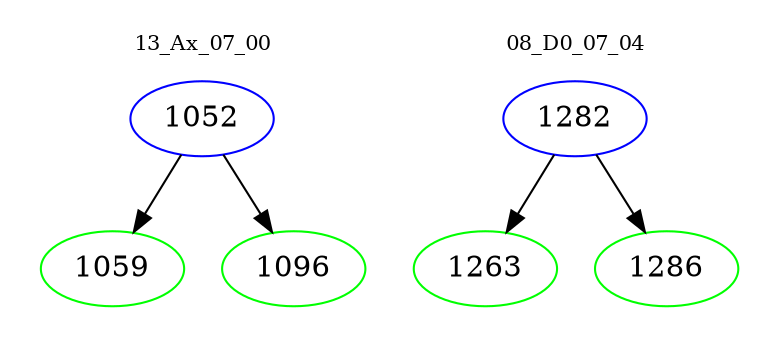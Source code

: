 digraph{
subgraph cluster_0 {
color = white
label = "13_Ax_07_00";
fontsize=10;
T0_1052 [label="1052", color="blue"]
T0_1052 -> T0_1059 [color="black"]
T0_1059 [label="1059", color="green"]
T0_1052 -> T0_1096 [color="black"]
T0_1096 [label="1096", color="green"]
}
subgraph cluster_1 {
color = white
label = "08_D0_07_04";
fontsize=10;
T1_1282 [label="1282", color="blue"]
T1_1282 -> T1_1263 [color="black"]
T1_1263 [label="1263", color="green"]
T1_1282 -> T1_1286 [color="black"]
T1_1286 [label="1286", color="green"]
}
}

